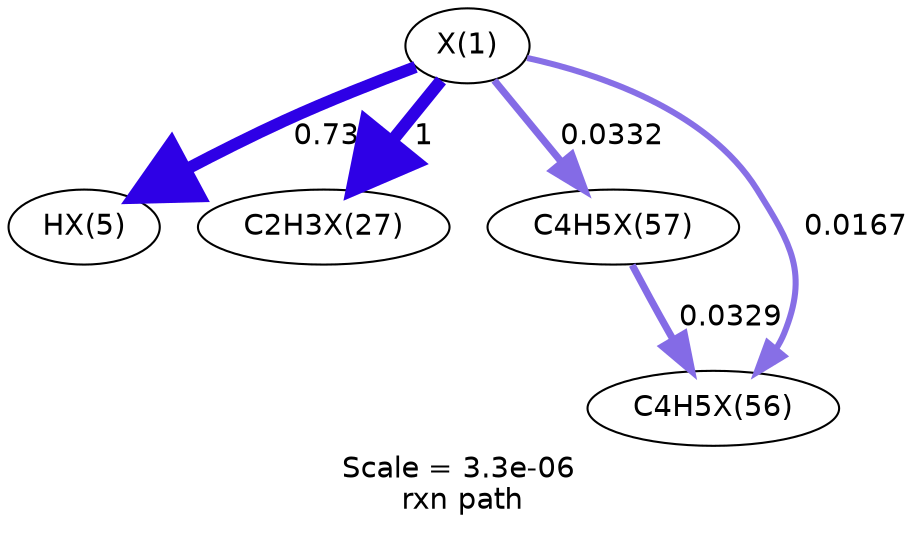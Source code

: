 digraph reaction_paths {
center=1;
s24 -> s25[fontname="Helvetica", style="setlinewidth(5.76)", arrowsize=2.88, color="0.7, 1.23, 0.9"
, label=" 0.731"];
s24 -> s26[fontname="Helvetica", style="setlinewidth(6)", arrowsize=3, color="0.7, 1.5, 0.9"
, label=" 1"];
s24 -> s39[fontname="Helvetica", style="setlinewidth(3.43)", arrowsize=1.72, color="0.7, 0.533, 0.9"
, label=" 0.0332"];
s24 -> s38[fontname="Helvetica", style="setlinewidth(2.91)", arrowsize=1.45, color="0.7, 0.517, 0.9"
, label=" 0.0167"];
s39 -> s38[fontname="Helvetica", style="setlinewidth(3.42)", arrowsize=1.71, color="0.7, 0.533, 0.9"
, label=" 0.0329"];
s24 [ fontname="Helvetica", label="X(1)"];
s25 [ fontname="Helvetica", label="HX(5)"];
s26 [ fontname="Helvetica", label="C2H3X(27)"];
s38 [ fontname="Helvetica", label="C4H5X(56)"];
s39 [ fontname="Helvetica", label="C4H5X(57)"];
 label = "Scale = 3.3e-06\l rxn path";
 fontname = "Helvetica";
}
